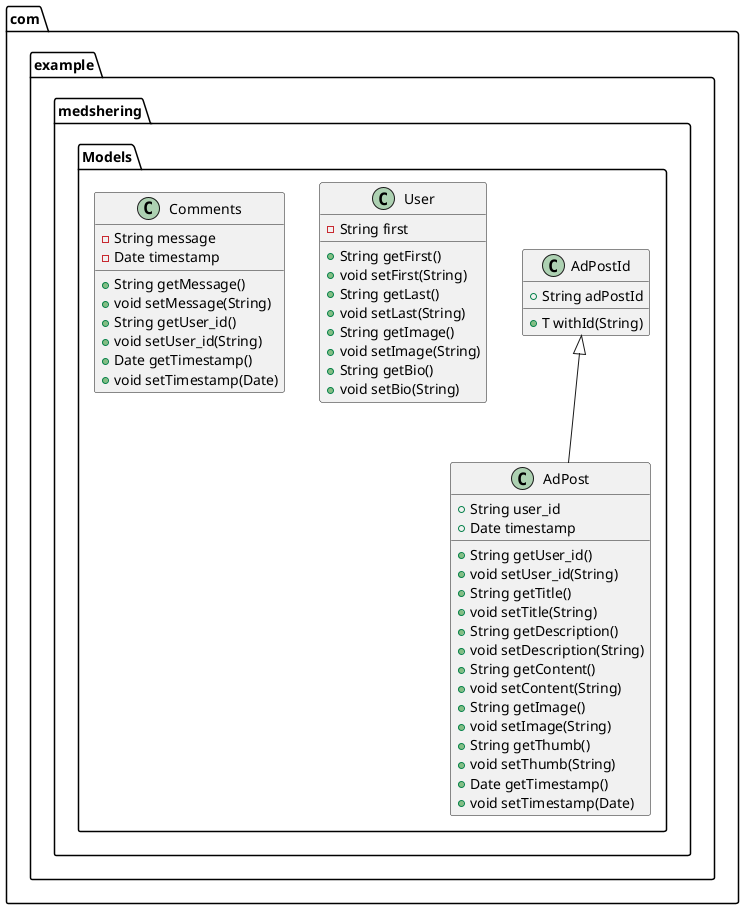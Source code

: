 @startuml
class com.example.medshering.Models.AdPostId {
+ String adPostId
+ T withId(String)
}
class com.example.medshering.Models.AdPost {
+ String user_id
+ Date timestamp
+ String getUser_id()
+ void setUser_id(String)
+ String getTitle()
+ void setTitle(String)
+ String getDescription()
+ void setDescription(String)
+ String getContent()
+ void setContent(String)
+ String getImage()
+ void setImage(String)
+ String getThumb()
+ void setThumb(String)
+ Date getTimestamp()
+ void setTimestamp(Date)
}
class com.example.medshering.Models.User {
- String first
+ String getFirst()
+ void setFirst(String)
+ String getLast()
+ void setLast(String)
+ String getImage()
+ void setImage(String)
+ String getBio()
+ void setBio(String)
}
class com.example.medshering.Models.Comments {
- String message
- Date timestamp
+ String getMessage()
+ void setMessage(String)
+ String getUser_id()
+ void setUser_id(String)
+ Date getTimestamp()
+ void setTimestamp(Date)
}


com.example.medshering.Models.AdPostId <|-- com.example.medshering.Models.AdPost
@enduml